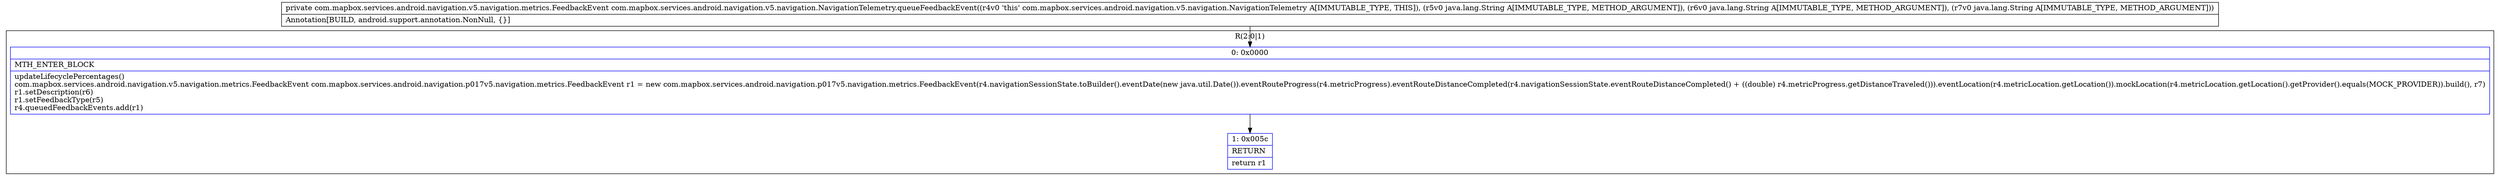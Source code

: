 digraph "CFG forcom.mapbox.services.android.navigation.v5.navigation.NavigationTelemetry.queueFeedbackEvent(Ljava\/lang\/String;Ljava\/lang\/String;Ljava\/lang\/String;)Lcom\/mapbox\/services\/android\/navigation\/v5\/navigation\/metrics\/FeedbackEvent;" {
subgraph cluster_Region_1717051380 {
label = "R(2:0|1)";
node [shape=record,color=blue];
Node_0 [shape=record,label="{0\:\ 0x0000|MTH_ENTER_BLOCK\l|updateLifecyclePercentages()\lcom.mapbox.services.android.navigation.v5.navigation.metrics.FeedbackEvent com.mapbox.services.android.navigation.p017v5.navigation.metrics.FeedbackEvent r1 = new com.mapbox.services.android.navigation.p017v5.navigation.metrics.FeedbackEvent(r4.navigationSessionState.toBuilder().eventDate(new java.util.Date()).eventRouteProgress(r4.metricProgress).eventRouteDistanceCompleted(r4.navigationSessionState.eventRouteDistanceCompleted() + ((double) r4.metricProgress.getDistanceTraveled())).eventLocation(r4.metricLocation.getLocation()).mockLocation(r4.metricLocation.getLocation().getProvider().equals(MOCK_PROVIDER)).build(), r7)\lr1.setDescription(r6)\lr1.setFeedbackType(r5)\lr4.queuedFeedbackEvents.add(r1)\l}"];
Node_1 [shape=record,label="{1\:\ 0x005c|RETURN\l|return r1\l}"];
}
MethodNode[shape=record,label="{private com.mapbox.services.android.navigation.v5.navigation.metrics.FeedbackEvent com.mapbox.services.android.navigation.v5.navigation.NavigationTelemetry.queueFeedbackEvent((r4v0 'this' com.mapbox.services.android.navigation.v5.navigation.NavigationTelemetry A[IMMUTABLE_TYPE, THIS]), (r5v0 java.lang.String A[IMMUTABLE_TYPE, METHOD_ARGUMENT]), (r6v0 java.lang.String A[IMMUTABLE_TYPE, METHOD_ARGUMENT]), (r7v0 java.lang.String A[IMMUTABLE_TYPE, METHOD_ARGUMENT]))  | Annotation[BUILD, android.support.annotation.NonNull, \{\}]\l}"];
MethodNode -> Node_0;
Node_0 -> Node_1;
}


